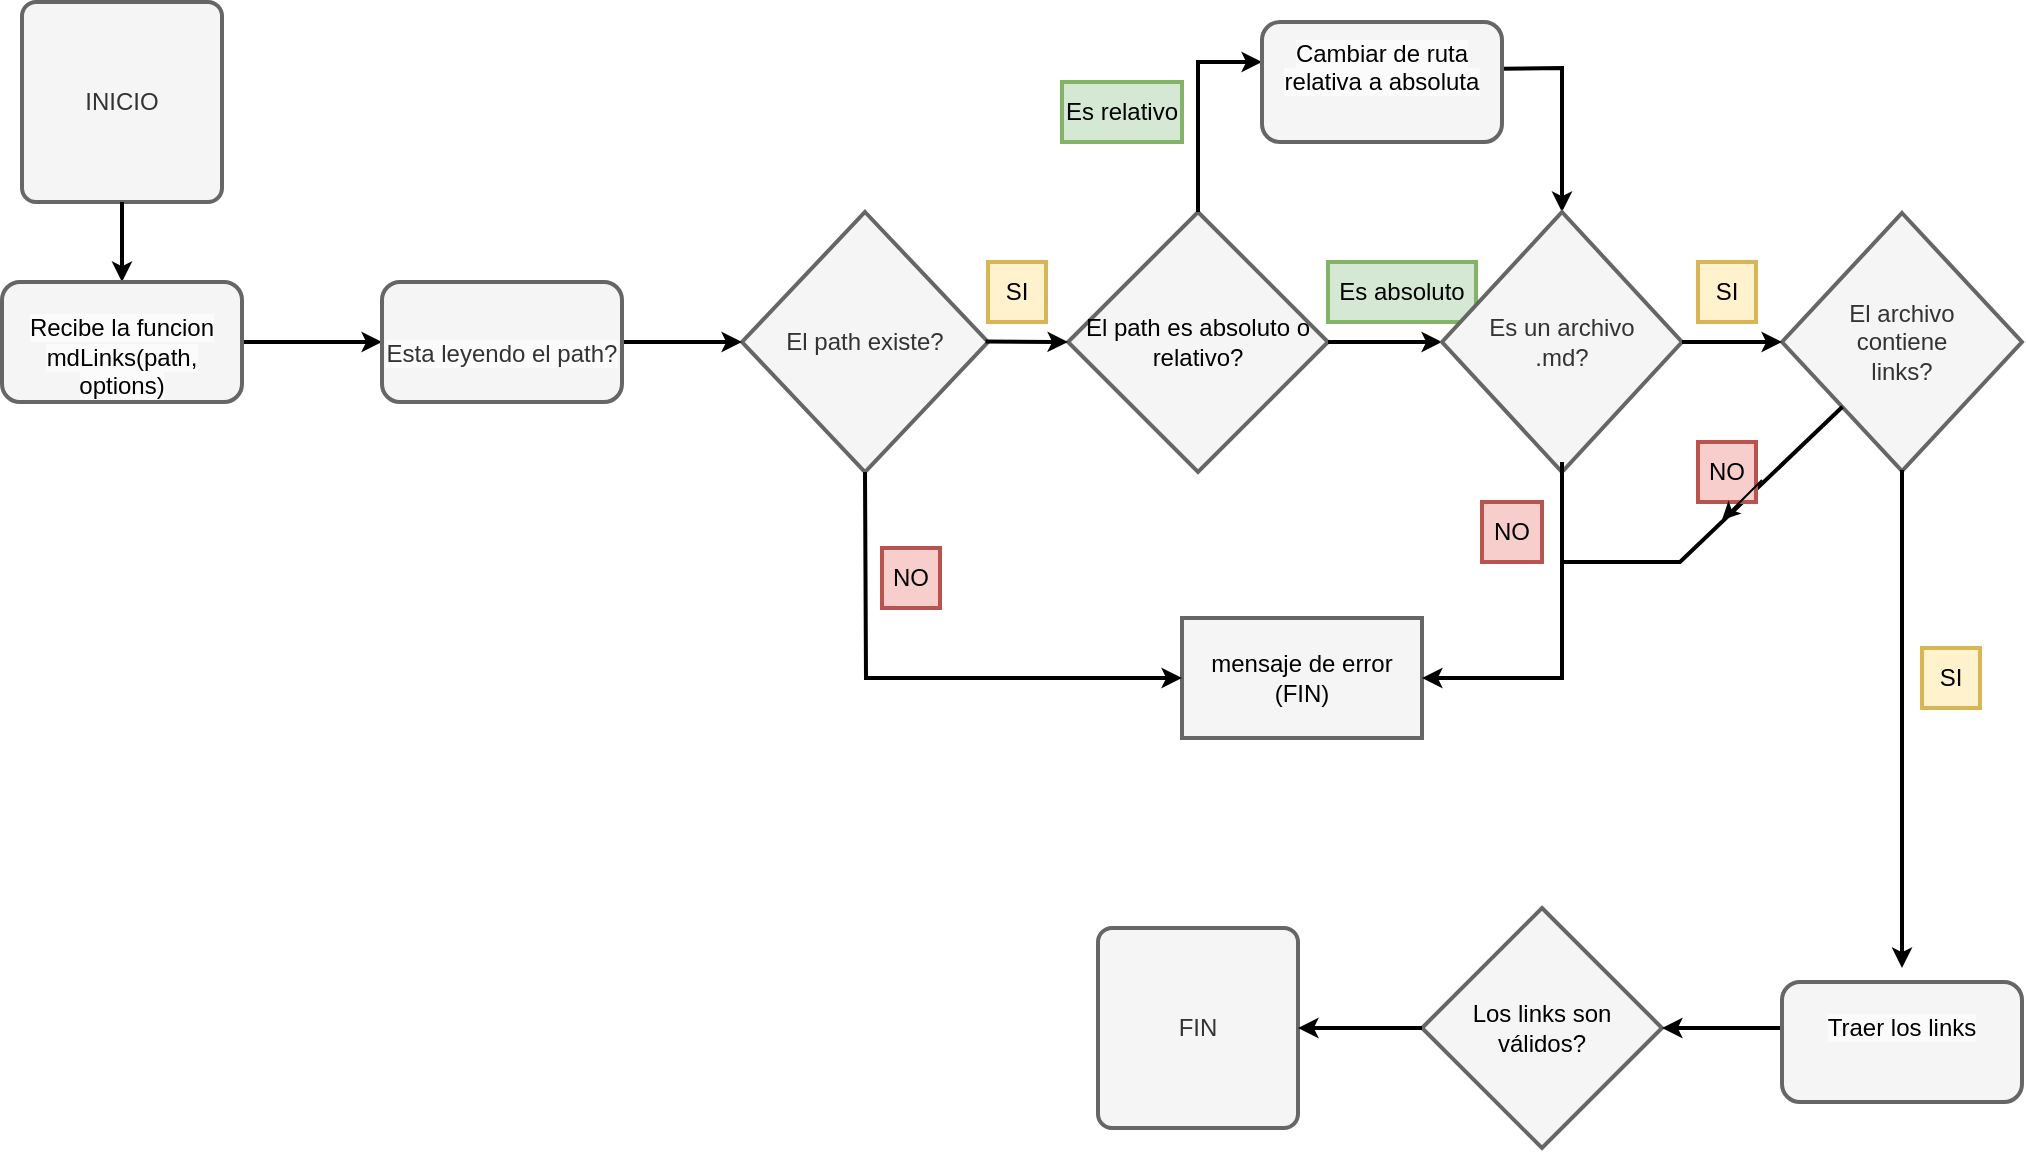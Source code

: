 <mxfile version="20.8.18" type="github">
  <diagram id="C5RBs43oDa-KdzZeNtuy" name="Page-1">
    <mxGraphModel dx="1050" dy="541" grid="1" gridSize="10" guides="1" tooltips="1" connect="1" arrows="1" fold="1" page="1" pageScale="1" pageWidth="827" pageHeight="1169" math="0" shadow="0">
      <root>
        <mxCell id="WIyWlLk6GJQsqaUBKTNV-0" />
        <mxCell id="WIyWlLk6GJQsqaUBKTNV-1" parent="WIyWlLk6GJQsqaUBKTNV-0" />
        <mxCell id="TBOGh352oyX1296FKRRM-0" value="INICIO" style="rounded=1;whiteSpace=wrap;html=1;absoluteArcSize=1;arcSize=14;strokeWidth=2;fillColor=#f5f5f5;fontColor=#333333;strokeColor=#666666;" vertex="1" parent="WIyWlLk6GJQsqaUBKTNV-1">
          <mxGeometry x="70" y="110" width="100" height="100" as="geometry" />
        </mxCell>
        <mxCell id="TBOGh352oyX1296FKRRM-2" value="&lt;div&gt;&lt;font color=&quot;#000000&quot;&gt;El path es absoluto o relativo?&lt;/font&gt;&lt;/div&gt;" style="strokeWidth=2;html=1;shape=mxgraph.flowchart.decision;whiteSpace=wrap;fillColor=#f5f5f5;fontColor=#333333;strokeColor=#666666;" vertex="1" parent="WIyWlLk6GJQsqaUBKTNV-1">
          <mxGeometry x="593" y="215" width="130" height="130" as="geometry" />
        </mxCell>
        <mxCell id="TBOGh352oyX1296FKRRM-3" value="&lt;div&gt;El path existe?&lt;/div&gt;" style="strokeWidth=2;html=1;shape=mxgraph.flowchart.decision;whiteSpace=wrap;fillColor=#f5f5f5;fontColor=#333333;strokeColor=#666666;" vertex="1" parent="WIyWlLk6GJQsqaUBKTNV-1">
          <mxGeometry x="430" y="215" width="123" height="130" as="geometry" />
        </mxCell>
        <mxCell id="TBOGh352oyX1296FKRRM-4" value="FIN" style="rounded=1;whiteSpace=wrap;html=1;absoluteArcSize=1;arcSize=14;strokeWidth=2;fillColor=#f5f5f5;fontColor=#333333;strokeColor=#666666;" vertex="1" parent="WIyWlLk6GJQsqaUBKTNV-1">
          <mxGeometry x="608" y="573" width="100" height="100" as="geometry" />
        </mxCell>
        <mxCell id="TBOGh352oyX1296FKRRM-5" value="Es relativo" style="text;strokeColor=#82b366;align=center;fillColor=#d5e8d4;html=1;verticalAlign=middle;whiteSpace=wrap;rounded=0;strokeWidth=2;" vertex="1" parent="WIyWlLk6GJQsqaUBKTNV-1">
          <mxGeometry x="590" y="150" width="60" height="30" as="geometry" />
        </mxCell>
        <mxCell id="TBOGh352oyX1296FKRRM-6" value="" style="endArrow=classic;html=1;rounded=0;strokeWidth=2;endSize=4;exitX=1;exitY=0.5;exitDx=0;exitDy=0;exitPerimeter=0;" edge="1" parent="WIyWlLk6GJQsqaUBKTNV-1" source="TBOGh352oyX1296FKRRM-2">
          <mxGeometry width="50" height="50" relative="1" as="geometry">
            <mxPoint x="699" y="278.83" as="sourcePoint" />
            <mxPoint x="780" y="280" as="targetPoint" />
          </mxGeometry>
        </mxCell>
        <mxCell id="TBOGh352oyX1296FKRRM-7" value="Es absoluto" style="text;strokeColor=#82b366;align=center;fillColor=#d5e8d4;html=1;verticalAlign=middle;whiteSpace=wrap;rounded=0;strokeWidth=2;" vertex="1" parent="WIyWlLk6GJQsqaUBKTNV-1">
          <mxGeometry x="723" y="240" width="74" height="30" as="geometry" />
        </mxCell>
        <mxCell id="TBOGh352oyX1296FKRRM-8" value="" style="endArrow=classic;html=1;rounded=0;strokeWidth=2;endSize=4;exitX=0.5;exitY=0;exitDx=0;exitDy=0;exitPerimeter=0;" edge="1" parent="WIyWlLk6GJQsqaUBKTNV-1" source="TBOGh352oyX1296FKRRM-2">
          <mxGeometry width="50" height="50" relative="1" as="geometry">
            <mxPoint x="639" y="189.75" as="sourcePoint" />
            <mxPoint x="690" y="140" as="targetPoint" />
            <Array as="points">
              <mxPoint x="658" y="140" />
            </Array>
          </mxGeometry>
        </mxCell>
        <mxCell id="TBOGh352oyX1296FKRRM-9" value="" style="endArrow=classic;html=1;rounded=0;strokeWidth=2;endSize=4;entryX=0.5;entryY=0;entryDx=0;entryDy=0;exitX=0.993;exitY=0.39;exitDx=0;exitDy=0;exitPerimeter=0;entryPerimeter=0;" edge="1" parent="WIyWlLk6GJQsqaUBKTNV-1" source="TBOGh352oyX1296FKRRM-37" target="TBOGh352oyX1296FKRRM-12">
          <mxGeometry width="50" height="50" relative="1" as="geometry">
            <mxPoint x="827.4" y="138.38" as="sourcePoint" />
            <mxPoint x="850" y="241" as="targetPoint" />
            <Array as="points">
              <mxPoint x="840" y="143" />
            </Array>
          </mxGeometry>
        </mxCell>
        <mxCell id="TBOGh352oyX1296FKRRM-12" value="&lt;div&gt;Es un archivo&lt;/div&gt;&lt;div&gt;.md?&lt;br&gt;&lt;/div&gt;" style="strokeWidth=2;html=1;shape=mxgraph.flowchart.decision;whiteSpace=wrap;fillColor=#f5f5f5;fontColor=#333333;strokeColor=#666666;" vertex="1" parent="WIyWlLk6GJQsqaUBKTNV-1">
          <mxGeometry x="780" y="215" width="120" height="130" as="geometry" />
        </mxCell>
        <mxCell id="TBOGh352oyX1296FKRRM-13" value="&lt;div&gt;El archivo&lt;/div&gt;&lt;div&gt;contiene&lt;/div&gt;&lt;div&gt;links?&lt;br&gt;&lt;/div&gt;" style="strokeWidth=2;html=1;shape=mxgraph.flowchart.decision;whiteSpace=wrap;fillColor=#f5f5f5;fontColor=#333333;strokeColor=#666666;" vertex="1" parent="WIyWlLk6GJQsqaUBKTNV-1">
          <mxGeometry x="950" y="215.5" width="120" height="129" as="geometry" />
        </mxCell>
        <mxCell id="TBOGh352oyX1296FKRRM-14" value="&lt;div&gt;&lt;font color=&quot;#000000&quot;&gt;mensaje de error&lt;/font&gt;&lt;/div&gt;&lt;div&gt;&lt;font color=&quot;#000000&quot;&gt;(FIN)&lt;/font&gt;&lt;br&gt;&lt;/div&gt;" style="rounded=0;whiteSpace=wrap;html=1;strokeColor=#666666;strokeWidth=2;fillColor=#f5f5f5;fontColor=#333333;" vertex="1" parent="WIyWlLk6GJQsqaUBKTNV-1">
          <mxGeometry x="650" y="418" width="120" height="60" as="geometry" />
        </mxCell>
        <mxCell id="TBOGh352oyX1296FKRRM-16" value="&lt;div&gt;&lt;font color=&quot;#000000&quot;&gt;Los links son&lt;br&gt;&lt;/font&gt;&lt;/div&gt;&lt;div&gt;&lt;font color=&quot;#000000&quot;&gt;válidos?&lt;/font&gt;&lt;/div&gt;" style="strokeWidth=2;html=1;shape=mxgraph.flowchart.decision;whiteSpace=wrap;fillColor=#f5f5f5;fontColor=#333333;strokeColor=#666666;" vertex="1" parent="WIyWlLk6GJQsqaUBKTNV-1">
          <mxGeometry x="770" y="563" width="120" height="120" as="geometry" />
        </mxCell>
        <mxCell id="TBOGh352oyX1296FKRRM-17" value="" style="endArrow=classic;html=1;rounded=0;strokeWidth=2;endSize=4;entryX=0;entryY=0.5;entryDx=0;entryDy=0;exitX=0.99;exitY=0.498;exitDx=0;exitDy=0;exitPerimeter=0;entryPerimeter=0;" edge="1" parent="WIyWlLk6GJQsqaUBKTNV-1" source="TBOGh352oyX1296FKRRM-3" target="TBOGh352oyX1296FKRRM-2">
          <mxGeometry width="50" height="50" relative="1" as="geometry">
            <mxPoint x="563" y="279.75" as="sourcePoint" />
            <mxPoint x="615.72" y="279.91" as="targetPoint" />
          </mxGeometry>
        </mxCell>
        <mxCell id="TBOGh352oyX1296FKRRM-18" value="" style="endArrow=classic;html=1;rounded=0;strokeWidth=2;endSize=4;exitX=1;exitY=0.5;exitDx=0;exitDy=0;" edge="1" parent="WIyWlLk6GJQsqaUBKTNV-1" source="TBOGh352oyX1296FKRRM-36">
          <mxGeometry width="50" height="50" relative="1" as="geometry">
            <mxPoint x="379.76" y="276.455" as="sourcePoint" />
            <mxPoint x="430" y="280" as="targetPoint" />
          </mxGeometry>
        </mxCell>
        <mxCell id="TBOGh352oyX1296FKRRM-19" value="" style="endArrow=classic;html=1;rounded=0;strokeWidth=2;endSize=4;exitX=1;exitY=0.5;exitDx=0;exitDy=0;" edge="1" parent="WIyWlLk6GJQsqaUBKTNV-1">
          <mxGeometry width="50" height="50" relative="1" as="geometry">
            <mxPoint x="180" y="280" as="sourcePoint" />
            <mxPoint x="250" y="280" as="targetPoint" />
          </mxGeometry>
        </mxCell>
        <mxCell id="TBOGh352oyX1296FKRRM-20" value="" style="endArrow=classic;html=1;rounded=0;strokeWidth=2;endSize=4;entryX=0.5;entryY=0;entryDx=0;entryDy=0;exitX=0.5;exitY=1;exitDx=0;exitDy=0;" edge="1" parent="WIyWlLk6GJQsqaUBKTNV-1" source="TBOGh352oyX1296FKRRM-0">
          <mxGeometry width="50" height="50" relative="1" as="geometry">
            <mxPoint x="80.0" y="230" as="sourcePoint" />
            <mxPoint x="120" y="250" as="targetPoint" />
          </mxGeometry>
        </mxCell>
        <mxCell id="TBOGh352oyX1296FKRRM-21" value="" style="endArrow=classic;html=1;rounded=0;strokeWidth=2;endSize=4;exitX=1;exitY=0.5;exitDx=0;exitDy=0;exitPerimeter=0;" edge="1" parent="WIyWlLk6GJQsqaUBKTNV-1" source="TBOGh352oyX1296FKRRM-12">
          <mxGeometry width="50" height="50" relative="1" as="geometry">
            <mxPoint x="848.36" y="338.8" as="sourcePoint" />
            <mxPoint x="950" y="280" as="targetPoint" />
          </mxGeometry>
        </mxCell>
        <mxCell id="TBOGh352oyX1296FKRRM-22" value="" style="endArrow=classic;html=1;rounded=0;strokeWidth=2;endSize=4;entryX=0.5;entryY=0;entryDx=0;entryDy=0;exitX=0.5;exitY=0.996;exitDx=0;exitDy=0;exitPerimeter=0;" edge="1" parent="WIyWlLk6GJQsqaUBKTNV-1" source="TBOGh352oyX1296FKRRM-13">
          <mxGeometry width="50" height="50" relative="1" as="geometry">
            <mxPoint x="847.66" y="489" as="sourcePoint" />
            <mxPoint x="1010" y="593" as="targetPoint" />
          </mxGeometry>
        </mxCell>
        <mxCell id="TBOGh352oyX1296FKRRM-23" value="" style="endArrow=classic;html=1;rounded=0;strokeWidth=2;endSize=4;entryX=1;entryY=0.5;entryDx=0;entryDy=0;entryPerimeter=0;" edge="1" parent="WIyWlLk6GJQsqaUBKTNV-1" target="TBOGh352oyX1296FKRRM-16">
          <mxGeometry width="50" height="50" relative="1" as="geometry">
            <mxPoint x="949" y="623" as="sourcePoint" />
            <mxPoint x="921.66" y="653" as="targetPoint" />
          </mxGeometry>
        </mxCell>
        <mxCell id="TBOGh352oyX1296FKRRM-24" value="" style="endArrow=classic;html=1;rounded=0;strokeWidth=2;endSize=4;exitX=0;exitY=0.5;exitDx=0;exitDy=0;exitPerimeter=0;" edge="1" parent="WIyWlLk6GJQsqaUBKTNV-1" source="TBOGh352oyX1296FKRRM-16" target="TBOGh352oyX1296FKRRM-4">
          <mxGeometry width="50" height="50" relative="1" as="geometry">
            <mxPoint x="779" y="622.83" as="sourcePoint" />
            <mxPoint x="709" y="623" as="targetPoint" />
          </mxGeometry>
        </mxCell>
        <mxCell id="TBOGh352oyX1296FKRRM-25" value="SI" style="text;strokeColor=#d6b656;align=center;fillColor=#fff2cc;html=1;verticalAlign=middle;whiteSpace=wrap;rounded=0;strokeWidth=2;" vertex="1" parent="WIyWlLk6GJQsqaUBKTNV-1">
          <mxGeometry x="553" y="240" width="29" height="30" as="geometry" />
        </mxCell>
        <mxCell id="TBOGh352oyX1296FKRRM-26" value="" style="endArrow=classic;html=1;rounded=0;strokeWidth=2;endSize=4;exitX=0.5;exitY=1;exitDx=0;exitDy=0;exitPerimeter=0;entryX=0;entryY=0.5;entryDx=0;entryDy=0;" edge="1" parent="WIyWlLk6GJQsqaUBKTNV-1" source="TBOGh352oyX1296FKRRM-3" target="TBOGh352oyX1296FKRRM-14">
          <mxGeometry width="50" height="50" relative="1" as="geometry">
            <mxPoint x="510" y="430" as="sourcePoint" />
            <mxPoint x="542" y="351" as="targetPoint" />
            <Array as="points">
              <mxPoint x="492" y="448" />
            </Array>
          </mxGeometry>
        </mxCell>
        <mxCell id="TBOGh352oyX1296FKRRM-27" value="NO" style="text;strokeColor=#b85450;align=center;fillColor=#f8cecc;html=1;verticalAlign=middle;whiteSpace=wrap;rounded=0;strokeWidth=2;" vertex="1" parent="WIyWlLk6GJQsqaUBKTNV-1">
          <mxGeometry x="500" y="383" width="29" height="30" as="geometry" />
        </mxCell>
        <mxCell id="TBOGh352oyX1296FKRRM-28" value="NO" style="text;strokeColor=#b85450;align=center;fillColor=#f8cecc;html=1;verticalAlign=middle;whiteSpace=wrap;rounded=0;strokeWidth=2;" vertex="1" parent="WIyWlLk6GJQsqaUBKTNV-1">
          <mxGeometry x="800" y="360" width="30" height="30" as="geometry" />
        </mxCell>
        <mxCell id="TBOGh352oyX1296FKRRM-29" value="SI" style="text;strokeColor=#d6b656;align=center;fillColor=#fff2cc;html=1;verticalAlign=middle;whiteSpace=wrap;rounded=0;strokeWidth=2;" vertex="1" parent="WIyWlLk6GJQsqaUBKTNV-1">
          <mxGeometry x="1020" y="433" width="29" height="30" as="geometry" />
        </mxCell>
        <mxCell id="TBOGh352oyX1296FKRRM-30" value="" style="endArrow=none;html=1;rounded=0;strokeWidth=2;endSize=6;entryX=0.252;entryY=0.751;entryDx=0;entryDy=0;entryPerimeter=0;" edge="1" parent="WIyWlLk6GJQsqaUBKTNV-1" target="TBOGh352oyX1296FKRRM-13">
          <mxGeometry width="50" height="50" relative="1" as="geometry">
            <mxPoint x="840" y="390" as="sourcePoint" />
            <mxPoint x="979" y="310" as="targetPoint" />
            <Array as="points">
              <mxPoint x="899" y="390" />
            </Array>
          </mxGeometry>
        </mxCell>
        <mxCell id="TBOGh352oyX1296FKRRM-31" value="NO" style="text;strokeColor=#b85450;align=center;fillColor=#f8cecc;html=1;verticalAlign=middle;whiteSpace=wrap;rounded=0;strokeWidth=2;" vertex="1" parent="WIyWlLk6GJQsqaUBKTNV-1">
          <mxGeometry x="908" y="330" width="29" height="30" as="geometry" />
        </mxCell>
        <mxCell id="TBOGh352oyX1296FKRRM-32" value="" style="endArrow=classic;html=1;rounded=0;strokeWidth=1;endSize=6;" edge="1" parent="WIyWlLk6GJQsqaUBKTNV-1">
          <mxGeometry width="50" height="50" relative="1" as="geometry">
            <mxPoint x="940" y="349" as="sourcePoint" />
            <mxPoint x="920" y="369" as="targetPoint" />
          </mxGeometry>
        </mxCell>
        <mxCell id="TBOGh352oyX1296FKRRM-33" value="SI" style="text;strokeColor=#d6b656;align=center;fillColor=#fff2cc;html=1;verticalAlign=middle;whiteSpace=wrap;rounded=0;strokeWidth=2;" vertex="1" parent="WIyWlLk6GJQsqaUBKTNV-1">
          <mxGeometry x="908" y="240" width="29" height="30" as="geometry" />
        </mxCell>
        <mxCell id="TBOGh352oyX1296FKRRM-34" value="" style="endArrow=classic;html=1;rounded=0;strokeWidth=2;endSize=4;" edge="1" parent="WIyWlLk6GJQsqaUBKTNV-1">
          <mxGeometry width="50" height="50" relative="1" as="geometry">
            <mxPoint x="840" y="340" as="sourcePoint" />
            <mxPoint x="770" y="448" as="targetPoint" />
            <Array as="points">
              <mxPoint x="840" y="448" />
            </Array>
          </mxGeometry>
        </mxCell>
        <mxCell id="TBOGh352oyX1296FKRRM-35" value="&lt;br&gt;&lt;span style=&quot;color: rgb(0, 0, 0); font-family: Helvetica; font-size: 12px; font-style: normal; font-variant-ligatures: normal; font-variant-caps: normal; font-weight: 400; letter-spacing: normal; orphans: 2; text-indent: 0px; text-transform: none; widows: 2; word-spacing: 0px; -webkit-text-stroke-width: 0px; background-color: rgb(251, 251, 251); text-decoration-thickness: initial; text-decoration-style: initial; text-decoration-color: initial; float: none; display: inline !important;&quot;&gt;Recibe la funcion mdLinks(path, options)&lt;/span&gt;&lt;br&gt;" style="rounded=1;whiteSpace=wrap;html=1;fillColor=#f5f5f5;fontColor=#333333;strokeColor=#666666;strokeWidth=2;align=center;" vertex="1" parent="WIyWlLk6GJQsqaUBKTNV-1">
          <mxGeometry x="60" y="250" width="120" height="60" as="geometry" />
        </mxCell>
        <mxCell id="TBOGh352oyX1296FKRRM-36" value="&lt;p style=&quot;line-height: 90%;&quot;&gt;&lt;br&gt;&lt;span style=&quot;color: rgb(51, 51, 51); font-family: Helvetica; font-size: 12px; font-style: normal; font-variant-ligatures: normal; font-variant-caps: normal; font-weight: 400; letter-spacing: normal; orphans: 2; text-indent: 0px; text-transform: none; widows: 2; word-spacing: 0px; -webkit-text-stroke-width: 0px; background-color: rgb(251, 251, 251); text-decoration-thickness: initial; text-decoration-style: initial; text-decoration-color: initial; float: none; display: inline !important;&quot;&gt;Esta leyendo el path?&lt;/span&gt;&lt;br&gt;&lt;/p&gt;" style="rounded=1;whiteSpace=wrap;html=1;strokeColor=#666666;strokeWidth=2;align=center;fillColor=#f5f5f5;fontColor=#333333;" vertex="1" parent="WIyWlLk6GJQsqaUBKTNV-1">
          <mxGeometry x="250" y="250" width="120" height="60" as="geometry" />
        </mxCell>
        <mxCell id="TBOGh352oyX1296FKRRM-37" value="&#xa;&lt;span style=&quot;color: rgb(0, 0, 0); font-family: Helvetica; font-size: 12px; font-style: normal; font-variant-ligatures: normal; font-variant-caps: normal; font-weight: 400; letter-spacing: normal; orphans: 2; text-align: center; text-indent: 0px; text-transform: none; widows: 2; word-spacing: 0px; -webkit-text-stroke-width: 0px; background-color: rgb(251, 251, 251); text-decoration-thickness: initial; text-decoration-style: initial; text-decoration-color: initial; float: none; display: inline !important;&quot;&gt;Cambiar de ruta relativa a absoluta&lt;/span&gt;&#xa;&#xa;" style="rounded=1;whiteSpace=wrap;html=1;strokeColor=#666666;strokeWidth=2;fillColor=#f5f5f5;fontColor=#333333;" vertex="1" parent="WIyWlLk6GJQsqaUBKTNV-1">
          <mxGeometry x="690" y="120" width="120" height="60" as="geometry" />
        </mxCell>
        <mxCell id="TBOGh352oyX1296FKRRM-41" value="&#xa;&lt;span style=&quot;color: rgb(0, 0, 0); font-family: Helvetica; font-size: 12px; font-style: normal; font-variant-ligatures: normal; font-variant-caps: normal; font-weight: 400; letter-spacing: normal; orphans: 2; text-align: center; text-indent: 0px; text-transform: none; widows: 2; word-spacing: 0px; -webkit-text-stroke-width: 0px; background-color: rgb(251, 251, 251); text-decoration-thickness: initial; text-decoration-style: initial; text-decoration-color: initial; float: none; display: inline !important;&quot;&gt;Traer los links&lt;/span&gt;&#xa;&#xa;" style="rounded=1;whiteSpace=wrap;html=1;strokeColor=#666666;strokeWidth=2;fillColor=#f5f5f5;fontColor=#333333;" vertex="1" parent="WIyWlLk6GJQsqaUBKTNV-1">
          <mxGeometry x="950" y="600" width="120" height="60" as="geometry" />
        </mxCell>
      </root>
    </mxGraphModel>
  </diagram>
</mxfile>
